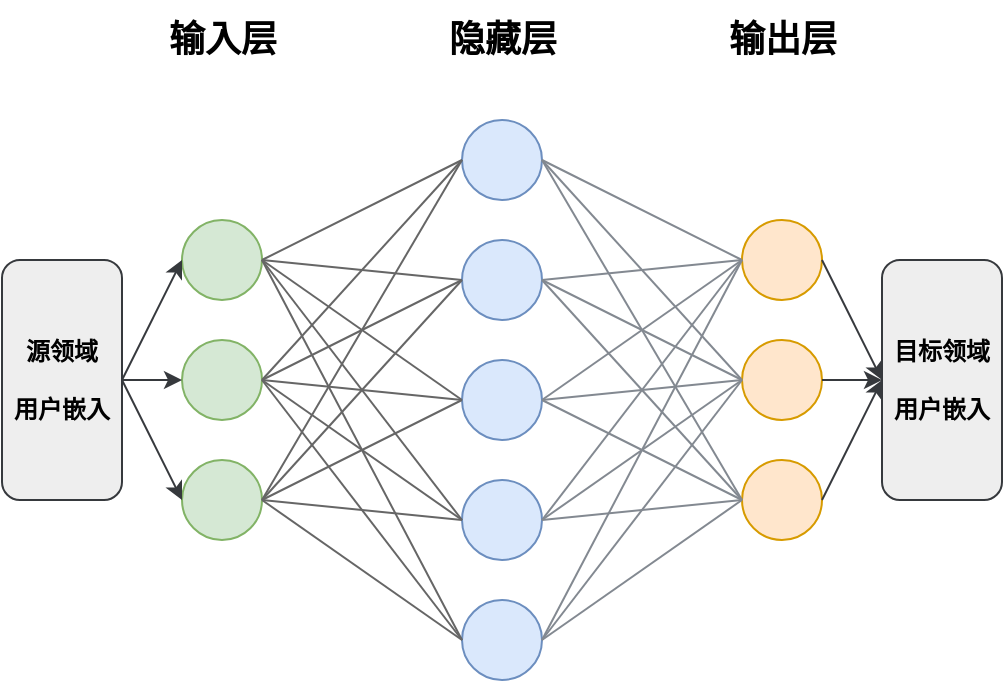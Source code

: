 <mxfile version="21.2.7" type="github">
  <diagram name="第 1 页" id="CLDj4X9ujEbxAbyUNnmX">
    <mxGraphModel dx="794" dy="470" grid="1" gridSize="10" guides="1" tooltips="1" connect="1" arrows="1" fold="1" page="1" pageScale="1" pageWidth="827" pageHeight="1169" math="0" shadow="0">
      <root>
        <mxCell id="0" />
        <mxCell id="1" parent="0" />
        <mxCell id="v0rDUmOaslSgm1lw28pi-80" value="" style="group;fontFamily=宋体;" parent="1" vertex="1" connectable="0">
          <mxGeometry x="120" y="100" width="490" height="340" as="geometry" />
        </mxCell>
        <mxCell id="v0rDUmOaslSgm1lw28pi-70" value="" style="group;fontFamily=宋体;" parent="v0rDUmOaslSgm1lw28pi-80" vertex="1" connectable="0">
          <mxGeometry x="60" width="360" height="340" as="geometry" />
        </mxCell>
        <mxCell id="v0rDUmOaslSgm1lw28pi-1" value="" style="ellipse;whiteSpace=wrap;html=1;aspect=fixed;fillColor=#d5e8d4;strokeColor=#82b366;fontFamily=宋体;" parent="v0rDUmOaslSgm1lw28pi-70" vertex="1">
          <mxGeometry x="20" y="110" width="40" height="40" as="geometry" />
        </mxCell>
        <mxCell id="v0rDUmOaslSgm1lw28pi-2" value="" style="ellipse;whiteSpace=wrap;html=1;aspect=fixed;fillColor=#d5e8d4;strokeColor=#82b366;fontFamily=宋体;" parent="v0rDUmOaslSgm1lw28pi-70" vertex="1">
          <mxGeometry x="20" y="230" width="40" height="40" as="geometry" />
        </mxCell>
        <mxCell id="v0rDUmOaslSgm1lw28pi-4" value="" style="ellipse;whiteSpace=wrap;html=1;aspect=fixed;fillColor=#d5e8d4;strokeColor=#82b366;fontFamily=宋体;" parent="v0rDUmOaslSgm1lw28pi-70" vertex="1">
          <mxGeometry x="20" y="170" width="40" height="40" as="geometry" />
        </mxCell>
        <mxCell id="v0rDUmOaslSgm1lw28pi-7" value="&lt;b&gt;&lt;font style=&quot;font-size: 18px;&quot;&gt;输入层&lt;/font&gt;&lt;/b&gt;" style="text;html=1;align=center;verticalAlign=middle;resizable=0;points=[];autosize=1;strokeColor=none;fillColor=none;fontFamily=宋体;" parent="v0rDUmOaslSgm1lw28pi-70" vertex="1">
          <mxGeometry width="80" height="40" as="geometry" />
        </mxCell>
        <mxCell id="v0rDUmOaslSgm1lw28pi-8" value="&lt;b&gt;&lt;font style=&quot;font-size: 18px;&quot;&gt;隐藏层&lt;/font&gt;&lt;/b&gt;" style="text;html=1;align=center;verticalAlign=middle;resizable=0;points=[];autosize=1;strokeColor=none;fillColor=none;fontFamily=宋体;" parent="v0rDUmOaslSgm1lw28pi-70" vertex="1">
          <mxGeometry x="140" width="80" height="40" as="geometry" />
        </mxCell>
        <mxCell id="v0rDUmOaslSgm1lw28pi-9" value="&lt;b&gt;&lt;font style=&quot;font-size: 18px;&quot;&gt;输出层&lt;/font&gt;&lt;/b&gt;" style="text;html=1;align=center;verticalAlign=middle;resizable=0;points=[];autosize=1;strokeColor=none;fillColor=none;fontFamily=宋体;" parent="v0rDUmOaslSgm1lw28pi-70" vertex="1">
          <mxGeometry x="280" width="80" height="40" as="geometry" />
        </mxCell>
        <mxCell id="v0rDUmOaslSgm1lw28pi-10" value="" style="ellipse;whiteSpace=wrap;html=1;aspect=fixed;fillColor=#dae8fc;strokeColor=#6c8ebf;fontFamily=宋体;" parent="v0rDUmOaslSgm1lw28pi-70" vertex="1">
          <mxGeometry x="160" y="60" width="40" height="40" as="geometry" />
        </mxCell>
        <mxCell id="v0rDUmOaslSgm1lw28pi-11" value="" style="ellipse;whiteSpace=wrap;html=1;aspect=fixed;fillColor=#dae8fc;strokeColor=#6c8ebf;fontFamily=宋体;" parent="v0rDUmOaslSgm1lw28pi-70" vertex="1">
          <mxGeometry x="160" y="120" width="40" height="40" as="geometry" />
        </mxCell>
        <mxCell id="v0rDUmOaslSgm1lw28pi-12" value="" style="ellipse;whiteSpace=wrap;html=1;aspect=fixed;fillColor=#dae8fc;strokeColor=#6c8ebf;fontFamily=宋体;" parent="v0rDUmOaslSgm1lw28pi-70" vertex="1">
          <mxGeometry x="160" y="180" width="40" height="40" as="geometry" />
        </mxCell>
        <mxCell id="v0rDUmOaslSgm1lw28pi-13" value="" style="ellipse;whiteSpace=wrap;html=1;aspect=fixed;fillColor=#dae8fc;strokeColor=#6c8ebf;fontFamily=宋体;" parent="v0rDUmOaslSgm1lw28pi-70" vertex="1">
          <mxGeometry x="160" y="240" width="40" height="40" as="geometry" />
        </mxCell>
        <mxCell id="v0rDUmOaslSgm1lw28pi-14" value="" style="ellipse;whiteSpace=wrap;html=1;aspect=fixed;fillColor=#dae8fc;strokeColor=#6c8ebf;fontFamily=宋体;" parent="v0rDUmOaslSgm1lw28pi-70" vertex="1">
          <mxGeometry x="160" y="300" width="40" height="40" as="geometry" />
        </mxCell>
        <mxCell id="v0rDUmOaslSgm1lw28pi-15" value="" style="ellipse;whiteSpace=wrap;html=1;aspect=fixed;fillColor=#ffe6cc;strokeColor=#d79b00;fontFamily=宋体;" parent="v0rDUmOaslSgm1lw28pi-70" vertex="1">
          <mxGeometry x="300" y="110" width="40" height="40" as="geometry" />
        </mxCell>
        <mxCell id="v0rDUmOaslSgm1lw28pi-16" value="" style="ellipse;whiteSpace=wrap;html=1;aspect=fixed;fillColor=#ffe6cc;strokeColor=#d79b00;fontFamily=宋体;" parent="v0rDUmOaslSgm1lw28pi-70" vertex="1">
          <mxGeometry x="300" y="230" width="40" height="40" as="geometry" />
        </mxCell>
        <mxCell id="v0rDUmOaslSgm1lw28pi-17" value="" style="ellipse;whiteSpace=wrap;html=1;aspect=fixed;fillColor=#ffe6cc;strokeColor=#d79b00;fontFamily=宋体;" parent="v0rDUmOaslSgm1lw28pi-70" vertex="1">
          <mxGeometry x="300" y="170" width="40" height="40" as="geometry" />
        </mxCell>
        <mxCell id="v0rDUmOaslSgm1lw28pi-19" value="" style="endArrow=none;html=1;rounded=0;exitX=1;exitY=0.5;exitDx=0;exitDy=0;entryX=0;entryY=0.5;entryDx=0;entryDy=0;fillColor=#f5f5f5;strokeColor=#666666;fontFamily=宋体;" parent="v0rDUmOaslSgm1lw28pi-70" source="v0rDUmOaslSgm1lw28pi-1" target="v0rDUmOaslSgm1lw28pi-10" edge="1">
          <mxGeometry width="50" height="50" relative="1" as="geometry">
            <mxPoint x="60" y="100" as="sourcePoint" />
            <mxPoint x="110" y="50" as="targetPoint" />
          </mxGeometry>
        </mxCell>
        <mxCell id="v0rDUmOaslSgm1lw28pi-20" value="" style="endArrow=none;html=1;rounded=0;exitX=1;exitY=0.5;exitDx=0;exitDy=0;entryX=0;entryY=0.5;entryDx=0;entryDy=0;fillColor=#f5f5f5;strokeColor=#666666;fontFamily=宋体;" parent="v0rDUmOaslSgm1lw28pi-70" source="v0rDUmOaslSgm1lw28pi-1" target="v0rDUmOaslSgm1lw28pi-11" edge="1">
          <mxGeometry width="50" height="50" relative="1" as="geometry">
            <mxPoint x="64" y="116" as="sourcePoint" />
            <mxPoint x="170" y="90" as="targetPoint" />
          </mxGeometry>
        </mxCell>
        <mxCell id="v0rDUmOaslSgm1lw28pi-21" value="" style="endArrow=none;html=1;rounded=0;exitX=1;exitY=0.5;exitDx=0;exitDy=0;entryX=0;entryY=0.5;entryDx=0;entryDy=0;fillColor=#f5f5f5;strokeColor=#666666;fontFamily=宋体;" parent="v0rDUmOaslSgm1lw28pi-70" source="v0rDUmOaslSgm1lw28pi-1" target="v0rDUmOaslSgm1lw28pi-12" edge="1">
          <mxGeometry width="50" height="50" relative="1" as="geometry">
            <mxPoint x="70" y="130" as="sourcePoint" />
            <mxPoint x="170" y="150" as="targetPoint" />
          </mxGeometry>
        </mxCell>
        <mxCell id="v0rDUmOaslSgm1lw28pi-22" value="" style="endArrow=none;html=1;rounded=0;exitX=1;exitY=0.5;exitDx=0;exitDy=0;entryX=0;entryY=0.5;entryDx=0;entryDy=0;fillColor=#f5f5f5;strokeColor=#666666;fontFamily=宋体;" parent="v0rDUmOaslSgm1lw28pi-70" source="v0rDUmOaslSgm1lw28pi-1" target="v0rDUmOaslSgm1lw28pi-13" edge="1">
          <mxGeometry width="50" height="50" relative="1" as="geometry">
            <mxPoint x="70" y="130" as="sourcePoint" />
            <mxPoint x="170" y="210" as="targetPoint" />
          </mxGeometry>
        </mxCell>
        <mxCell id="v0rDUmOaslSgm1lw28pi-23" value="" style="endArrow=none;html=1;rounded=0;entryX=0;entryY=0.5;entryDx=0;entryDy=0;exitX=1;exitY=0.5;exitDx=0;exitDy=0;fillColor=#f5f5f5;strokeColor=#666666;fontFamily=宋体;" parent="v0rDUmOaslSgm1lw28pi-70" source="v0rDUmOaslSgm1lw28pi-1" target="v0rDUmOaslSgm1lw28pi-14" edge="1">
          <mxGeometry width="50" height="50" relative="1" as="geometry">
            <mxPoint x="60" y="120" as="sourcePoint" />
            <mxPoint x="170" y="270" as="targetPoint" />
          </mxGeometry>
        </mxCell>
        <mxCell id="v0rDUmOaslSgm1lw28pi-24" value="" style="endArrow=none;html=1;rounded=0;exitX=1;exitY=0.5;exitDx=0;exitDy=0;fillColor=#f5f5f5;strokeColor=#666666;fontFamily=宋体;" parent="v0rDUmOaslSgm1lw28pi-70" source="v0rDUmOaslSgm1lw28pi-4" edge="1">
          <mxGeometry width="50" height="50" relative="1" as="geometry">
            <mxPoint x="80" y="140" as="sourcePoint" />
            <mxPoint x="160" y="80" as="targetPoint" />
          </mxGeometry>
        </mxCell>
        <mxCell id="v0rDUmOaslSgm1lw28pi-25" value="" style="endArrow=none;html=1;rounded=0;entryX=0;entryY=0.5;entryDx=0;entryDy=0;exitX=1;exitY=0.5;exitDx=0;exitDy=0;fillColor=#f5f5f5;strokeColor=#666666;fontFamily=宋体;" parent="v0rDUmOaslSgm1lw28pi-70" source="v0rDUmOaslSgm1lw28pi-4" target="v0rDUmOaslSgm1lw28pi-11" edge="1">
          <mxGeometry width="50" height="50" relative="1" as="geometry">
            <mxPoint x="60" y="180" as="sourcePoint" />
            <mxPoint x="190" y="290" as="targetPoint" />
          </mxGeometry>
        </mxCell>
        <mxCell id="v0rDUmOaslSgm1lw28pi-26" value="" style="endArrow=none;html=1;rounded=0;entryX=0;entryY=0.5;entryDx=0;entryDy=0;exitX=1;exitY=0.5;exitDx=0;exitDy=0;fillColor=#f5f5f5;strokeColor=#666666;fontFamily=宋体;" parent="v0rDUmOaslSgm1lw28pi-70" source="v0rDUmOaslSgm1lw28pi-4" target="v0rDUmOaslSgm1lw28pi-12" edge="1">
          <mxGeometry width="50" height="50" relative="1" as="geometry">
            <mxPoint x="70" y="190" as="sourcePoint" />
            <mxPoint x="170" y="150" as="targetPoint" />
          </mxGeometry>
        </mxCell>
        <mxCell id="v0rDUmOaslSgm1lw28pi-27" value="" style="endArrow=none;html=1;rounded=0;entryX=0;entryY=0.5;entryDx=0;entryDy=0;fillColor=#f5f5f5;strokeColor=#666666;fontFamily=宋体;" parent="v0rDUmOaslSgm1lw28pi-70" target="v0rDUmOaslSgm1lw28pi-13" edge="1">
          <mxGeometry width="50" height="50" relative="1" as="geometry">
            <mxPoint x="60" y="190" as="sourcePoint" />
            <mxPoint x="170" y="210" as="targetPoint" />
          </mxGeometry>
        </mxCell>
        <mxCell id="v0rDUmOaslSgm1lw28pi-28" value="" style="endArrow=none;html=1;rounded=0;exitX=1;exitY=0.5;exitDx=0;exitDy=0;fillColor=#f5f5f5;strokeColor=#666666;fontFamily=宋体;" parent="v0rDUmOaslSgm1lw28pi-70" source="v0rDUmOaslSgm1lw28pi-4" edge="1">
          <mxGeometry width="50" height="50" relative="1" as="geometry">
            <mxPoint x="60" y="180" as="sourcePoint" />
            <mxPoint x="160" y="320" as="targetPoint" />
          </mxGeometry>
        </mxCell>
        <mxCell id="v0rDUmOaslSgm1lw28pi-29" value="" style="endArrow=none;html=1;rounded=0;exitX=1;exitY=0.5;exitDx=0;exitDy=0;entryX=0;entryY=0.5;entryDx=0;entryDy=0;fillColor=#f5f5f5;strokeColor=#666666;fontFamily=宋体;" parent="v0rDUmOaslSgm1lw28pi-70" source="v0rDUmOaslSgm1lw28pi-2" target="v0rDUmOaslSgm1lw28pi-14" edge="1">
          <mxGeometry width="50" height="50" relative="1" as="geometry">
            <mxPoint x="70" y="190" as="sourcePoint" />
            <mxPoint x="170" y="330" as="targetPoint" />
          </mxGeometry>
        </mxCell>
        <mxCell id="v0rDUmOaslSgm1lw28pi-30" value="" style="endArrow=none;html=1;rounded=0;exitX=1;exitY=0.5;exitDx=0;exitDy=0;entryX=0;entryY=0.5;entryDx=0;entryDy=0;fillColor=#f5f5f5;strokeColor=#666666;fontFamily=宋体;" parent="v0rDUmOaslSgm1lw28pi-70" source="v0rDUmOaslSgm1lw28pi-2" target="v0rDUmOaslSgm1lw28pi-13" edge="1">
          <mxGeometry width="50" height="50" relative="1" as="geometry">
            <mxPoint x="70" y="250" as="sourcePoint" />
            <mxPoint x="170" y="330" as="targetPoint" />
          </mxGeometry>
        </mxCell>
        <mxCell id="v0rDUmOaslSgm1lw28pi-31" value="" style="endArrow=none;html=1;rounded=0;entryX=0;entryY=0.5;entryDx=0;entryDy=0;fillColor=#f5f5f5;strokeColor=#666666;fontFamily=宋体;" parent="v0rDUmOaslSgm1lw28pi-70" target="v0rDUmOaslSgm1lw28pi-12" edge="1">
          <mxGeometry width="50" height="50" relative="1" as="geometry">
            <mxPoint x="60" y="250" as="sourcePoint" />
            <mxPoint x="170" y="270" as="targetPoint" />
          </mxGeometry>
        </mxCell>
        <mxCell id="v0rDUmOaslSgm1lw28pi-32" value="" style="endArrow=none;html=1;rounded=0;entryX=0;entryY=0.5;entryDx=0;entryDy=0;fillColor=#f5f5f5;strokeColor=#666666;fontFamily=宋体;" parent="v0rDUmOaslSgm1lw28pi-70" target="v0rDUmOaslSgm1lw28pi-11" edge="1">
          <mxGeometry width="50" height="50" relative="1" as="geometry">
            <mxPoint x="60" y="250" as="sourcePoint" />
            <mxPoint x="170" y="210" as="targetPoint" />
          </mxGeometry>
        </mxCell>
        <mxCell id="v0rDUmOaslSgm1lw28pi-33" value="" style="endArrow=none;html=1;rounded=0;exitX=1;exitY=0.5;exitDx=0;exitDy=0;fillColor=#f5f5f5;strokeColor=#666666;fontFamily=宋体;" parent="v0rDUmOaslSgm1lw28pi-70" source="v0rDUmOaslSgm1lw28pi-2" edge="1">
          <mxGeometry width="50" height="50" relative="1" as="geometry">
            <mxPoint x="70" y="250" as="sourcePoint" />
            <mxPoint x="160" y="80" as="targetPoint" />
          </mxGeometry>
        </mxCell>
        <mxCell id="v0rDUmOaslSgm1lw28pi-50" value="" style="endArrow=none;html=1;rounded=0;entryX=0;entryY=0.5;entryDx=0;entryDy=0;fillColor=#ffcc99;strokeColor=#838991;fontFamily=宋体;" parent="v0rDUmOaslSgm1lw28pi-70" edge="1">
          <mxGeometry width="50" height="50" relative="1" as="geometry">
            <mxPoint x="300" y="250" as="sourcePoint" />
            <mxPoint x="200" y="320" as="targetPoint" />
          </mxGeometry>
        </mxCell>
        <mxCell id="v0rDUmOaslSgm1lw28pi-51" value="" style="endArrow=none;html=1;rounded=0;entryX=0;entryY=0.5;entryDx=0;entryDy=0;fillColor=#ffcc99;strokeColor=#838991;fontFamily=宋体;" parent="v0rDUmOaslSgm1lw28pi-70" edge="1">
          <mxGeometry width="50" height="50" relative="1" as="geometry">
            <mxPoint x="300" y="250" as="sourcePoint" />
            <mxPoint x="200" y="260" as="targetPoint" />
          </mxGeometry>
        </mxCell>
        <mxCell id="v0rDUmOaslSgm1lw28pi-52" value="" style="endArrow=none;html=1;rounded=0;entryX=0;entryY=0.5;entryDx=0;entryDy=0;fillColor=#ffcc99;strokeColor=#838991;fontFamily=宋体;" parent="v0rDUmOaslSgm1lw28pi-70" edge="1">
          <mxGeometry width="50" height="50" relative="1" as="geometry">
            <mxPoint x="300" y="250" as="sourcePoint" />
            <mxPoint x="200" y="200" as="targetPoint" />
          </mxGeometry>
        </mxCell>
        <mxCell id="v0rDUmOaslSgm1lw28pi-53" value="" style="endArrow=none;html=1;rounded=0;entryX=0;entryY=0.5;entryDx=0;entryDy=0;fillColor=#ffcc99;strokeColor=#838991;fontFamily=宋体;" parent="v0rDUmOaslSgm1lw28pi-70" edge="1">
          <mxGeometry width="50" height="50" relative="1" as="geometry">
            <mxPoint x="300" y="250" as="sourcePoint" />
            <mxPoint x="200" y="140" as="targetPoint" />
          </mxGeometry>
        </mxCell>
        <mxCell id="v0rDUmOaslSgm1lw28pi-54" value="" style="endArrow=none;html=1;rounded=0;entryX=0;entryY=0.5;entryDx=0;entryDy=0;fillColor=#ffcc99;strokeColor=#838991;fontFamily=宋体;" parent="v0rDUmOaslSgm1lw28pi-70" edge="1">
          <mxGeometry width="50" height="50" relative="1" as="geometry">
            <mxPoint x="300" y="250" as="sourcePoint" />
            <mxPoint x="200" y="80" as="targetPoint" />
          </mxGeometry>
        </mxCell>
        <mxCell id="v0rDUmOaslSgm1lw28pi-55" value="" style="endArrow=none;html=1;rounded=0;fillColor=#ffcc99;strokeColor=#838991;fontFamily=宋体;" parent="v0rDUmOaslSgm1lw28pi-70" edge="1">
          <mxGeometry width="50" height="50" relative="1" as="geometry">
            <mxPoint x="300" y="190" as="sourcePoint" />
            <mxPoint x="200" y="320" as="targetPoint" />
          </mxGeometry>
        </mxCell>
        <mxCell id="v0rDUmOaslSgm1lw28pi-56" value="" style="endArrow=none;html=1;rounded=0;entryX=0;entryY=0.5;entryDx=0;entryDy=0;fillColor=#ffcc99;strokeColor=#838991;fontFamily=宋体;" parent="v0rDUmOaslSgm1lw28pi-70" edge="1">
          <mxGeometry width="50" height="50" relative="1" as="geometry">
            <mxPoint x="300" y="190" as="sourcePoint" />
            <mxPoint x="200" y="260" as="targetPoint" />
          </mxGeometry>
        </mxCell>
        <mxCell id="v0rDUmOaslSgm1lw28pi-57" value="" style="endArrow=none;html=1;rounded=0;entryX=0;entryY=0.5;entryDx=0;entryDy=0;fillColor=#ffcc99;strokeColor=#838991;fontFamily=宋体;" parent="v0rDUmOaslSgm1lw28pi-70" edge="1">
          <mxGeometry width="50" height="50" relative="1" as="geometry">
            <mxPoint x="300" y="190" as="sourcePoint" />
            <mxPoint x="200" y="200" as="targetPoint" />
          </mxGeometry>
        </mxCell>
        <mxCell id="v0rDUmOaslSgm1lw28pi-58" value="" style="endArrow=none;html=1;rounded=0;entryX=0;entryY=0.5;entryDx=0;entryDy=0;fillColor=#ffcc99;strokeColor=#838991;fontFamily=宋体;" parent="v0rDUmOaslSgm1lw28pi-70" edge="1">
          <mxGeometry width="50" height="50" relative="1" as="geometry">
            <mxPoint x="300" y="190" as="sourcePoint" />
            <mxPoint x="200" y="140" as="targetPoint" />
          </mxGeometry>
        </mxCell>
        <mxCell id="v0rDUmOaslSgm1lw28pi-59" value="" style="endArrow=none;html=1;rounded=0;fillColor=#ffcc99;strokeColor=#838991;fontFamily=宋体;" parent="v0rDUmOaslSgm1lw28pi-70" edge="1">
          <mxGeometry width="50" height="50" relative="1" as="geometry">
            <mxPoint x="300" y="190" as="sourcePoint" />
            <mxPoint x="200" y="80" as="targetPoint" />
          </mxGeometry>
        </mxCell>
        <mxCell id="v0rDUmOaslSgm1lw28pi-60" value="" style="endArrow=none;html=1;rounded=0;entryX=0;entryY=0.5;entryDx=0;entryDy=0;fillColor=#ffcc99;strokeColor=#838991;fontFamily=宋体;" parent="v0rDUmOaslSgm1lw28pi-70" edge="1">
          <mxGeometry width="50" height="50" relative="1" as="geometry">
            <mxPoint x="300" y="130" as="sourcePoint" />
            <mxPoint x="200" y="80" as="targetPoint" />
          </mxGeometry>
        </mxCell>
        <mxCell id="v0rDUmOaslSgm1lw28pi-61" value="" style="endArrow=none;html=1;rounded=0;entryX=0;entryY=0.5;entryDx=0;entryDy=0;fillColor=#ffcc99;strokeColor=#838991;fontFamily=宋体;" parent="v0rDUmOaslSgm1lw28pi-70" edge="1">
          <mxGeometry width="50" height="50" relative="1" as="geometry">
            <mxPoint x="300" y="130" as="sourcePoint" />
            <mxPoint x="200" y="140" as="targetPoint" />
          </mxGeometry>
        </mxCell>
        <mxCell id="v0rDUmOaslSgm1lw28pi-62" value="" style="endArrow=none;html=1;rounded=0;entryX=0;entryY=0.5;entryDx=0;entryDy=0;fillColor=#ffcc99;strokeColor=#838991;fontFamily=宋体;" parent="v0rDUmOaslSgm1lw28pi-70" edge="1">
          <mxGeometry width="50" height="50" relative="1" as="geometry">
            <mxPoint x="300" y="130" as="sourcePoint" />
            <mxPoint x="200" y="200" as="targetPoint" />
          </mxGeometry>
        </mxCell>
        <mxCell id="v0rDUmOaslSgm1lw28pi-63" value="" style="endArrow=none;html=1;rounded=0;entryX=0;entryY=0.5;entryDx=0;entryDy=0;fillColor=#ffcc99;strokeColor=#838991;fontFamily=宋体;" parent="v0rDUmOaslSgm1lw28pi-70" edge="1">
          <mxGeometry width="50" height="50" relative="1" as="geometry">
            <mxPoint x="300" y="130" as="sourcePoint" />
            <mxPoint x="200" y="260" as="targetPoint" />
          </mxGeometry>
        </mxCell>
        <mxCell id="v0rDUmOaslSgm1lw28pi-64" value="" style="endArrow=none;html=1;rounded=0;fillColor=#ffcc99;strokeColor=#838991;fontFamily=宋体;" parent="v0rDUmOaslSgm1lw28pi-70" edge="1">
          <mxGeometry width="50" height="50" relative="1" as="geometry">
            <mxPoint x="300" y="130" as="sourcePoint" />
            <mxPoint x="200" y="320" as="targetPoint" />
          </mxGeometry>
        </mxCell>
        <mxCell id="v0rDUmOaslSgm1lw28pi-71" value="&lt;b&gt;源领域&lt;br&gt;&lt;br&gt;用户嵌入&lt;/b&gt;" style="rounded=1;whiteSpace=wrap;html=1;fillColor=#eeeeee;strokeColor=#36393d;fontFamily=宋体;" parent="v0rDUmOaslSgm1lw28pi-80" vertex="1">
          <mxGeometry x="-10" y="130" width="60" height="120" as="geometry" />
        </mxCell>
        <mxCell id="v0rDUmOaslSgm1lw28pi-73" value="" style="endArrow=classic;html=1;rounded=0;exitX=1;exitY=0.5;exitDx=0;exitDy=0;fillColor=#eeeeee;strokeColor=#36393d;fontFamily=宋体;" parent="v0rDUmOaslSgm1lw28pi-80" source="v0rDUmOaslSgm1lw28pi-71" edge="1">
          <mxGeometry width="50" height="50" relative="1" as="geometry">
            <mxPoint x="50" y="180" as="sourcePoint" />
            <mxPoint x="80" y="130" as="targetPoint" />
          </mxGeometry>
        </mxCell>
        <mxCell id="v0rDUmOaslSgm1lw28pi-74" value="" style="endArrow=classic;html=1;rounded=0;exitX=1;exitY=0.5;exitDx=0;exitDy=0;fillColor=#eeeeee;strokeColor=#36393d;fontFamily=宋体;" parent="v0rDUmOaslSgm1lw28pi-80" source="v0rDUmOaslSgm1lw28pi-71" edge="1">
          <mxGeometry width="50" height="50" relative="1" as="geometry">
            <mxPoint x="50" y="180" as="sourcePoint" />
            <mxPoint x="80" y="190" as="targetPoint" />
          </mxGeometry>
        </mxCell>
        <mxCell id="v0rDUmOaslSgm1lw28pi-75" value="" style="endArrow=classic;html=1;rounded=0;entryX=0;entryY=0.5;entryDx=0;entryDy=0;exitX=1;exitY=0.5;exitDx=0;exitDy=0;fillColor=#eeeeee;strokeColor=#36393d;fontFamily=宋体;" parent="v0rDUmOaslSgm1lw28pi-80" source="v0rDUmOaslSgm1lw28pi-71" target="v0rDUmOaslSgm1lw28pi-2" edge="1">
          <mxGeometry width="50" height="50" relative="1" as="geometry">
            <mxPoint x="60" y="190" as="sourcePoint" />
            <mxPoint x="90" y="200" as="targetPoint" />
          </mxGeometry>
        </mxCell>
        <mxCell id="v0rDUmOaslSgm1lw28pi-76" value="&lt;b&gt;目标领域&lt;br&gt;&lt;br&gt;用户嵌入&lt;/b&gt;" style="rounded=1;whiteSpace=wrap;html=1;fillColor=#eeeeee;strokeColor=#36393d;fontFamily=宋体;" parent="v0rDUmOaslSgm1lw28pi-80" vertex="1">
          <mxGeometry x="430" y="130" width="60" height="120" as="geometry" />
        </mxCell>
        <mxCell id="v0rDUmOaslSgm1lw28pi-77" value="" style="endArrow=classic;html=1;rounded=0;fillColor=#eeeeee;strokeColor=#36393d;exitX=1;exitY=0.5;exitDx=0;exitDy=0;entryX=0;entryY=0.5;entryDx=0;entryDy=0;fontFamily=宋体;" parent="v0rDUmOaslSgm1lw28pi-80" source="v0rDUmOaslSgm1lw28pi-15" target="v0rDUmOaslSgm1lw28pi-76" edge="1">
          <mxGeometry width="50" height="50" relative="1" as="geometry">
            <mxPoint x="420" y="130" as="sourcePoint" />
            <mxPoint x="430" y="190" as="targetPoint" />
          </mxGeometry>
        </mxCell>
        <mxCell id="v0rDUmOaslSgm1lw28pi-78" value="" style="endArrow=classic;html=1;rounded=0;exitX=1;exitY=0.5;exitDx=0;exitDy=0;fillColor=#eeeeee;strokeColor=#36393d;entryX=0;entryY=0.5;entryDx=0;entryDy=0;fontFamily=宋体;" parent="v0rDUmOaslSgm1lw28pi-80" source="v0rDUmOaslSgm1lw28pi-17" target="v0rDUmOaslSgm1lw28pi-76" edge="1">
          <mxGeometry width="50" height="50" relative="1" as="geometry">
            <mxPoint x="440" y="200" as="sourcePoint" />
            <mxPoint x="400" y="170" as="targetPoint" />
          </mxGeometry>
        </mxCell>
        <mxCell id="v0rDUmOaslSgm1lw28pi-79" value="" style="endArrow=classic;html=1;rounded=0;exitX=1;exitY=0.5;exitDx=0;exitDy=0;fillColor=#eeeeee;strokeColor=#36393d;entryX=0;entryY=0.5;entryDx=0;entryDy=0;fontFamily=宋体;" parent="v0rDUmOaslSgm1lw28pi-80" source="v0rDUmOaslSgm1lw28pi-16" target="v0rDUmOaslSgm1lw28pi-76" edge="1">
          <mxGeometry width="50" height="50" relative="1" as="geometry">
            <mxPoint x="440" y="200" as="sourcePoint" />
            <mxPoint x="420" y="250" as="targetPoint" />
          </mxGeometry>
        </mxCell>
      </root>
    </mxGraphModel>
  </diagram>
</mxfile>
